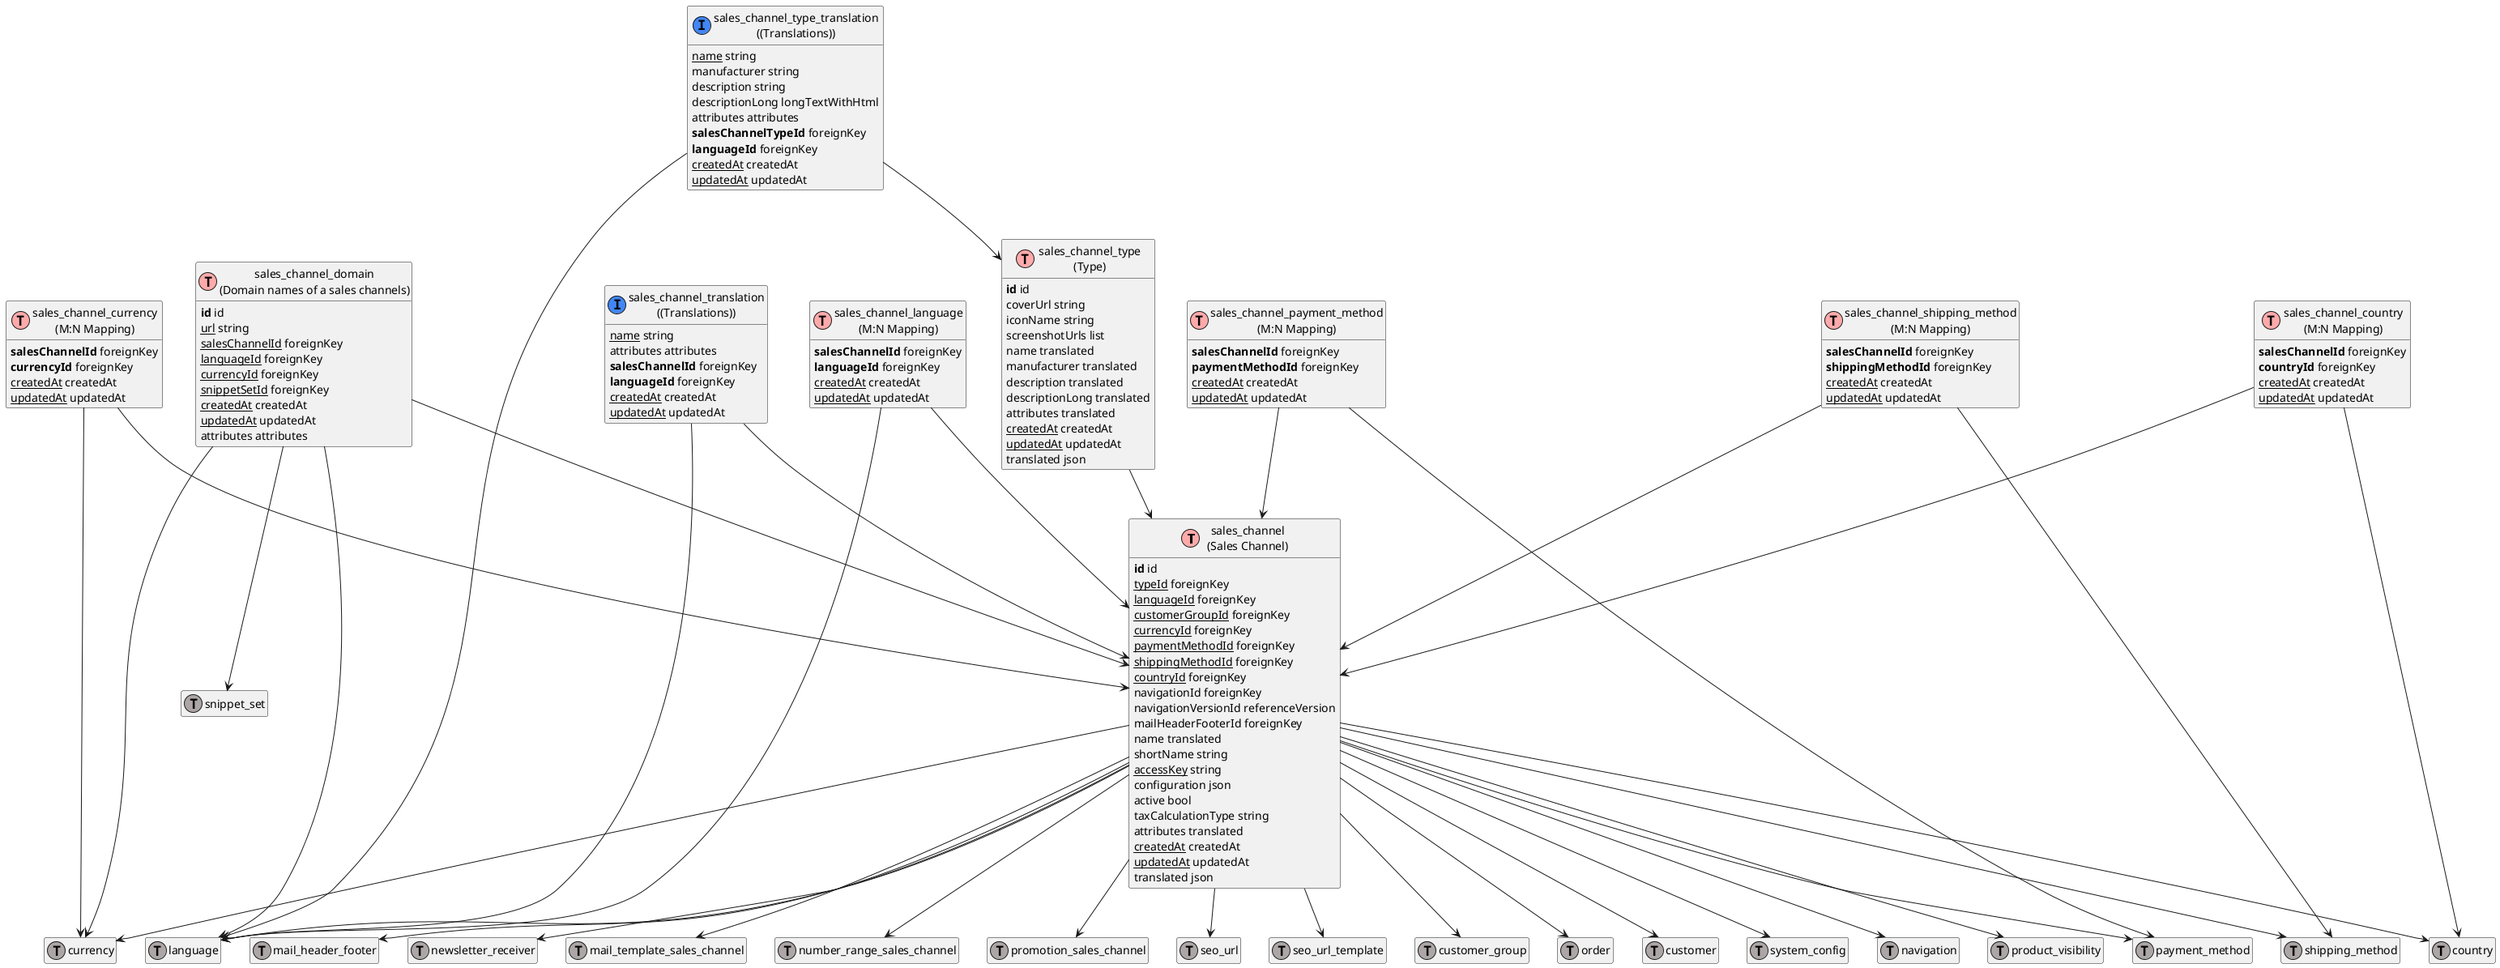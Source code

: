 @startuml
' uncomment the line below if you're using computer with a retina display
' skinparam dpi 300
!define Table(name,desc) class name as "desc" << (T,#FFAAAA) >>
!define ForeignTable(name,desc) class name as "desc" << (T,#ada6a6) >>
!define TranslationTable(name,desc) class name as "desc" << (I,#4286f4) >>
' we use bold for primary key
' green color for unique
' and underscore for not_null
!define primary_key(x) <b>x</b>
!define unique(x) <color:green>x</color>
!define not_null(x) <u>x</u>
' other tags available:
' <i></i>
' <back:COLOR></color>, where color is a color name or html color code
' (#FFAACC)
' see: http://plantuml.com/classes.html#More
hide methods
hide stereotypes
hide empty members
skinparam backgroundColor #FFFFFF

' entities

Table(ShopwareCoreSystemSalesChannelSalesChannelDefinition, "sales_channel\n(Sales Channel)") {
   primary_key(id) id
   not_null(typeId) foreignKey
   not_null(languageId) foreignKey
   not_null(customerGroupId) foreignKey
   not_null(currencyId) foreignKey
   not_null(paymentMethodId) foreignKey
   not_null(shippingMethodId) foreignKey
   not_null(countryId) foreignKey
   navigationId foreignKey
   navigationVersionId referenceVersion
   mailHeaderFooterId foreignKey
   name translated
   shortName string
   not_null(accessKey) string
   configuration json
   active bool
   taxCalculationType string
   attributes translated
   not_null(createdAt) createdAt
   not_null(updatedAt) updatedAt
   translated json
}
TranslationTable(ShopwareCoreSystemSalesChannelAggregateSalesChannelTranslationSalesChannelTranslationDefinition, "sales_channel_translation\n((Translations))") {
   not_null(name) string
   attributes attributes
   primary_key(salesChannelId) foreignKey
   primary_key(languageId) foreignKey
   not_null(createdAt) createdAt
   not_null(updatedAt) updatedAt
}
Table(ShopwareCoreSystemSalesChannelAggregateSalesChannelCountrySalesChannelCountryDefinition, "sales_channel_country\n(M:N Mapping)") {
   primary_key(salesChannelId) foreignKey
   primary_key(countryId) foreignKey
   not_null(createdAt) createdAt
   not_null(updatedAt) updatedAt
}
Table(ShopwareCoreSystemSalesChannelAggregateSalesChannelCurrencySalesChannelCurrencyDefinition, "sales_channel_currency\n(M:N Mapping)") {
   primary_key(salesChannelId) foreignKey
   primary_key(currencyId) foreignKey
   not_null(createdAt) createdAt
   not_null(updatedAt) updatedAt
}
Table(ShopwareCoreSystemSalesChannelAggregateSalesChannelDomainSalesChannelDomainDefinition, "sales_channel_domain\n(Domain names of a sales channels)") {
   primary_key(id) id
   not_null(url) string
   not_null(salesChannelId) foreignKey
   not_null(languageId) foreignKey
   not_null(currencyId) foreignKey
   not_null(snippetSetId) foreignKey
   not_null(createdAt) createdAt
   not_null(updatedAt) updatedAt
   attributes attributes
}
Table(ShopwareCoreSystemSalesChannelAggregateSalesChannelLanguageSalesChannelLanguageDefinition, "sales_channel_language\n(M:N Mapping)") {
   primary_key(salesChannelId) foreignKey
   primary_key(languageId) foreignKey
   not_null(createdAt) createdAt
   not_null(updatedAt) updatedAt
}
Table(ShopwareCoreSystemSalesChannelAggregateSalesChannelPaymentMethodSalesChannelPaymentMethodDefinition, "sales_channel_payment_method\n(M:N Mapping)") {
   primary_key(salesChannelId) foreignKey
   primary_key(paymentMethodId) foreignKey
   not_null(createdAt) createdAt
   not_null(updatedAt) updatedAt
}
Table(ShopwareCoreSystemSalesChannelAggregateSalesChannelShippingMethodSalesChannelShippingMethodDefinition, "sales_channel_shipping_method\n(M:N Mapping)") {
   primary_key(salesChannelId) foreignKey
   primary_key(shippingMethodId) foreignKey
   not_null(createdAt) createdAt
   not_null(updatedAt) updatedAt
}
Table(ShopwareCoreSystemSalesChannelAggregateSalesChannelTypeSalesChannelTypeDefinition, "sales_channel_type\n(Type)") {
   primary_key(id) id
   coverUrl string
   iconName string
   screenshotUrls list
   name translated
   manufacturer translated
   description translated
   descriptionLong translated
   attributes translated
   not_null(createdAt) createdAt
   not_null(updatedAt) updatedAt
   translated json
}
TranslationTable(ShopwareCoreSystemSalesChannelAggregateSalesChannelTypeTranslationSalesChannelTypeTranslationDefinition, "sales_channel_type_translation\n((Translations))") {
   not_null(name) string
   manufacturer string
   description string
   descriptionLong longTextWithHtml
   attributes attributes
   primary_key(salesChannelTypeId) foreignKey
   primary_key(languageId) foreignKey
   not_null(createdAt) createdAt
   not_null(updatedAt) updatedAt
}
ForeignTable(ShopwareCoreFrameworkLanguageLanguageDefinition, "language") {
}
ForeignTable(ShopwareCoreCheckoutCustomerAggregateCustomerGroupCustomerGroupDefinition, "customer_group") {
}
ForeignTable(ShopwareCoreSystemCurrencyCurrencyDefinition, "currency") {
}
ForeignTable(ShopwareCoreCheckoutPaymentPaymentMethodDefinition, "payment_method") {
}
ForeignTable(ShopwareCoreCheckoutShippingShippingMethodDefinition, "shipping_method") {
}
ForeignTable(ShopwareCoreSystemCountryCountryDefinition, "country") {
}
ForeignTable(ShopwareCoreCheckoutOrderOrderDefinition, "order") {
}
ForeignTable(ShopwareCoreCheckoutCustomerCustomerDefinition, "customer") {
}
ForeignTable(ShopwareCoreSystemSystemConfigSystemConfigDefinition, "system_config") {
}
ForeignTable(ShopwareCoreContentNavigationNavigationDefinition, "navigation") {
}
ForeignTable(ShopwareCoreContentProductAggregateProductVisibilityProductVisibilityDefinition, "product_visibility") {
}
ForeignTable(ShopwareCoreContentMailTemplateAggregateMailHeaderFooterMailHeaderFooterDefinition, "mail_header_footer") {
}
ForeignTable(ShopwareCoreContentNewsletterReceiverNewsletterReceiverDefinition, "newsletter_receiver") {
}
ForeignTable(ShopwareCoreContentMailTemplateAggregateMailTemplateSalesChannelMailTemplateSalesChannelDefinition, "mail_template_sales_channel") {
}
ForeignTable(ShopwareCoreSystemNumberRangeAggregateNumberRangeSalesChannelNumberRangeSalesChannelDefinition, "number_range_sales_channel") {
}
ForeignTable(ShopwareCoreCheckoutPromotionAggregatePromotionSalesChannelPromotionSalesChannelDefinition, "promotion_sales_channel") {
}
ForeignTable(ShopwareStorefrontFrameworkSeoSeoUrlSeoUrlDefinition, "seo_url") {
}
ForeignTable(ShopwareStorefrontFrameworkSeoSeoUrlTemplateSeoUrlTemplateDefinition, "seo_url_template") {
}
ForeignTable(ShopwareCoreFrameworkSnippetAggregateSnippetSetSnippetSetDefinition, "snippet_set") {
}

' relationshipd

ShopwareCoreSystemSalesChannelAggregateSalesChannelTypeSalesChannelTypeDefinition --> ShopwareCoreSystemSalesChannelSalesChannelDefinition
ShopwareCoreSystemSalesChannelAggregateSalesChannelTranslationSalesChannelTranslationDefinition --> ShopwareCoreSystemSalesChannelSalesChannelDefinition
ShopwareCoreSystemSalesChannelAggregateSalesChannelCurrencySalesChannelCurrencyDefinition --> ShopwareCoreSystemSalesChannelSalesChannelDefinition
ShopwareCoreSystemSalesChannelAggregateSalesChannelLanguageSalesChannelLanguageDefinition --> ShopwareCoreSystemSalesChannelSalesChannelDefinition
ShopwareCoreSystemSalesChannelAggregateSalesChannelCountrySalesChannelCountryDefinition --> ShopwareCoreSystemSalesChannelSalesChannelDefinition
ShopwareCoreSystemSalesChannelAggregateSalesChannelPaymentMethodSalesChannelPaymentMethodDefinition --> ShopwareCoreSystemSalesChannelSalesChannelDefinition
ShopwareCoreSystemSalesChannelAggregateSalesChannelShippingMethodSalesChannelShippingMethodDefinition --> ShopwareCoreSystemSalesChannelSalesChannelDefinition
ShopwareCoreSystemSalesChannelSalesChannelDefinition --> ShopwareCoreFrameworkLanguageLanguageDefinition
ShopwareCoreSystemSalesChannelSalesChannelDefinition --> ShopwareCoreCheckoutCustomerAggregateCustomerGroupCustomerGroupDefinition
ShopwareCoreSystemSalesChannelSalesChannelDefinition --> ShopwareCoreSystemCurrencyCurrencyDefinition
ShopwareCoreSystemSalesChannelSalesChannelDefinition --> ShopwareCoreCheckoutPaymentPaymentMethodDefinition
ShopwareCoreSystemSalesChannelSalesChannelDefinition --> ShopwareCoreCheckoutShippingShippingMethodDefinition
ShopwareCoreSystemSalesChannelSalesChannelDefinition --> ShopwareCoreSystemCountryCountryDefinition
ShopwareCoreSystemSalesChannelSalesChannelDefinition --> ShopwareCoreCheckoutOrderOrderDefinition
ShopwareCoreSystemSalesChannelSalesChannelDefinition --> ShopwareCoreCheckoutCustomerCustomerDefinition
ShopwareCoreSystemSalesChannelAggregateSalesChannelDomainSalesChannelDomainDefinition --> ShopwareCoreSystemSalesChannelSalesChannelDefinition
ShopwareCoreSystemSalesChannelSalesChannelDefinition --> ShopwareCoreSystemSystemConfigSystemConfigDefinition
ShopwareCoreSystemSalesChannelSalesChannelDefinition --> ShopwareCoreContentNavigationNavigationDefinition
ShopwareCoreSystemSalesChannelSalesChannelDefinition --> ShopwareCoreContentProductAggregateProductVisibilityProductVisibilityDefinition
ShopwareCoreSystemSalesChannelSalesChannelDefinition --> ShopwareCoreContentMailTemplateAggregateMailHeaderFooterMailHeaderFooterDefinition
ShopwareCoreSystemSalesChannelSalesChannelDefinition --> ShopwareCoreContentNewsletterReceiverNewsletterReceiverDefinition
ShopwareCoreSystemSalesChannelSalesChannelDefinition --> ShopwareCoreContentMailTemplateAggregateMailTemplateSalesChannelMailTemplateSalesChannelDefinition
ShopwareCoreSystemSalesChannelSalesChannelDefinition --> ShopwareCoreSystemNumberRangeAggregateNumberRangeSalesChannelNumberRangeSalesChannelDefinition
ShopwareCoreSystemSalesChannelSalesChannelDefinition --> ShopwareCoreCheckoutPromotionAggregatePromotionSalesChannelPromotionSalesChannelDefinition
ShopwareCoreSystemSalesChannelSalesChannelDefinition --> ShopwareStorefrontFrameworkSeoSeoUrlSeoUrlDefinition
ShopwareCoreSystemSalesChannelSalesChannelDefinition --> ShopwareStorefrontFrameworkSeoSeoUrlTemplateSeoUrlTemplateDefinition
ShopwareCoreSystemSalesChannelAggregateSalesChannelTranslationSalesChannelTranslationDefinition --> ShopwareCoreFrameworkLanguageLanguageDefinition
ShopwareCoreSystemSalesChannelAggregateSalesChannelCountrySalesChannelCountryDefinition --> ShopwareCoreSystemCountryCountryDefinition
ShopwareCoreSystemSalesChannelAggregateSalesChannelCurrencySalesChannelCurrencyDefinition --> ShopwareCoreSystemCurrencyCurrencyDefinition
ShopwareCoreSystemSalesChannelAggregateSalesChannelDomainSalesChannelDomainDefinition --> ShopwareCoreFrameworkLanguageLanguageDefinition
ShopwareCoreSystemSalesChannelAggregateSalesChannelDomainSalesChannelDomainDefinition --> ShopwareCoreSystemCurrencyCurrencyDefinition
ShopwareCoreSystemSalesChannelAggregateSalesChannelDomainSalesChannelDomainDefinition --> ShopwareCoreFrameworkSnippetAggregateSnippetSetSnippetSetDefinition
ShopwareCoreSystemSalesChannelAggregateSalesChannelLanguageSalesChannelLanguageDefinition --> ShopwareCoreFrameworkLanguageLanguageDefinition
ShopwareCoreSystemSalesChannelAggregateSalesChannelPaymentMethodSalesChannelPaymentMethodDefinition --> ShopwareCoreCheckoutPaymentPaymentMethodDefinition
ShopwareCoreSystemSalesChannelAggregateSalesChannelShippingMethodSalesChannelShippingMethodDefinition --> ShopwareCoreCheckoutShippingShippingMethodDefinition
ShopwareCoreSystemSalesChannelAggregateSalesChannelTypeTranslationSalesChannelTypeTranslationDefinition --> ShopwareCoreSystemSalesChannelAggregateSalesChannelTypeSalesChannelTypeDefinition
ShopwareCoreSystemSalesChannelAggregateSalesChannelTypeTranslationSalesChannelTypeTranslationDefinition --> ShopwareCoreFrameworkLanguageLanguageDefinition
@enduml
